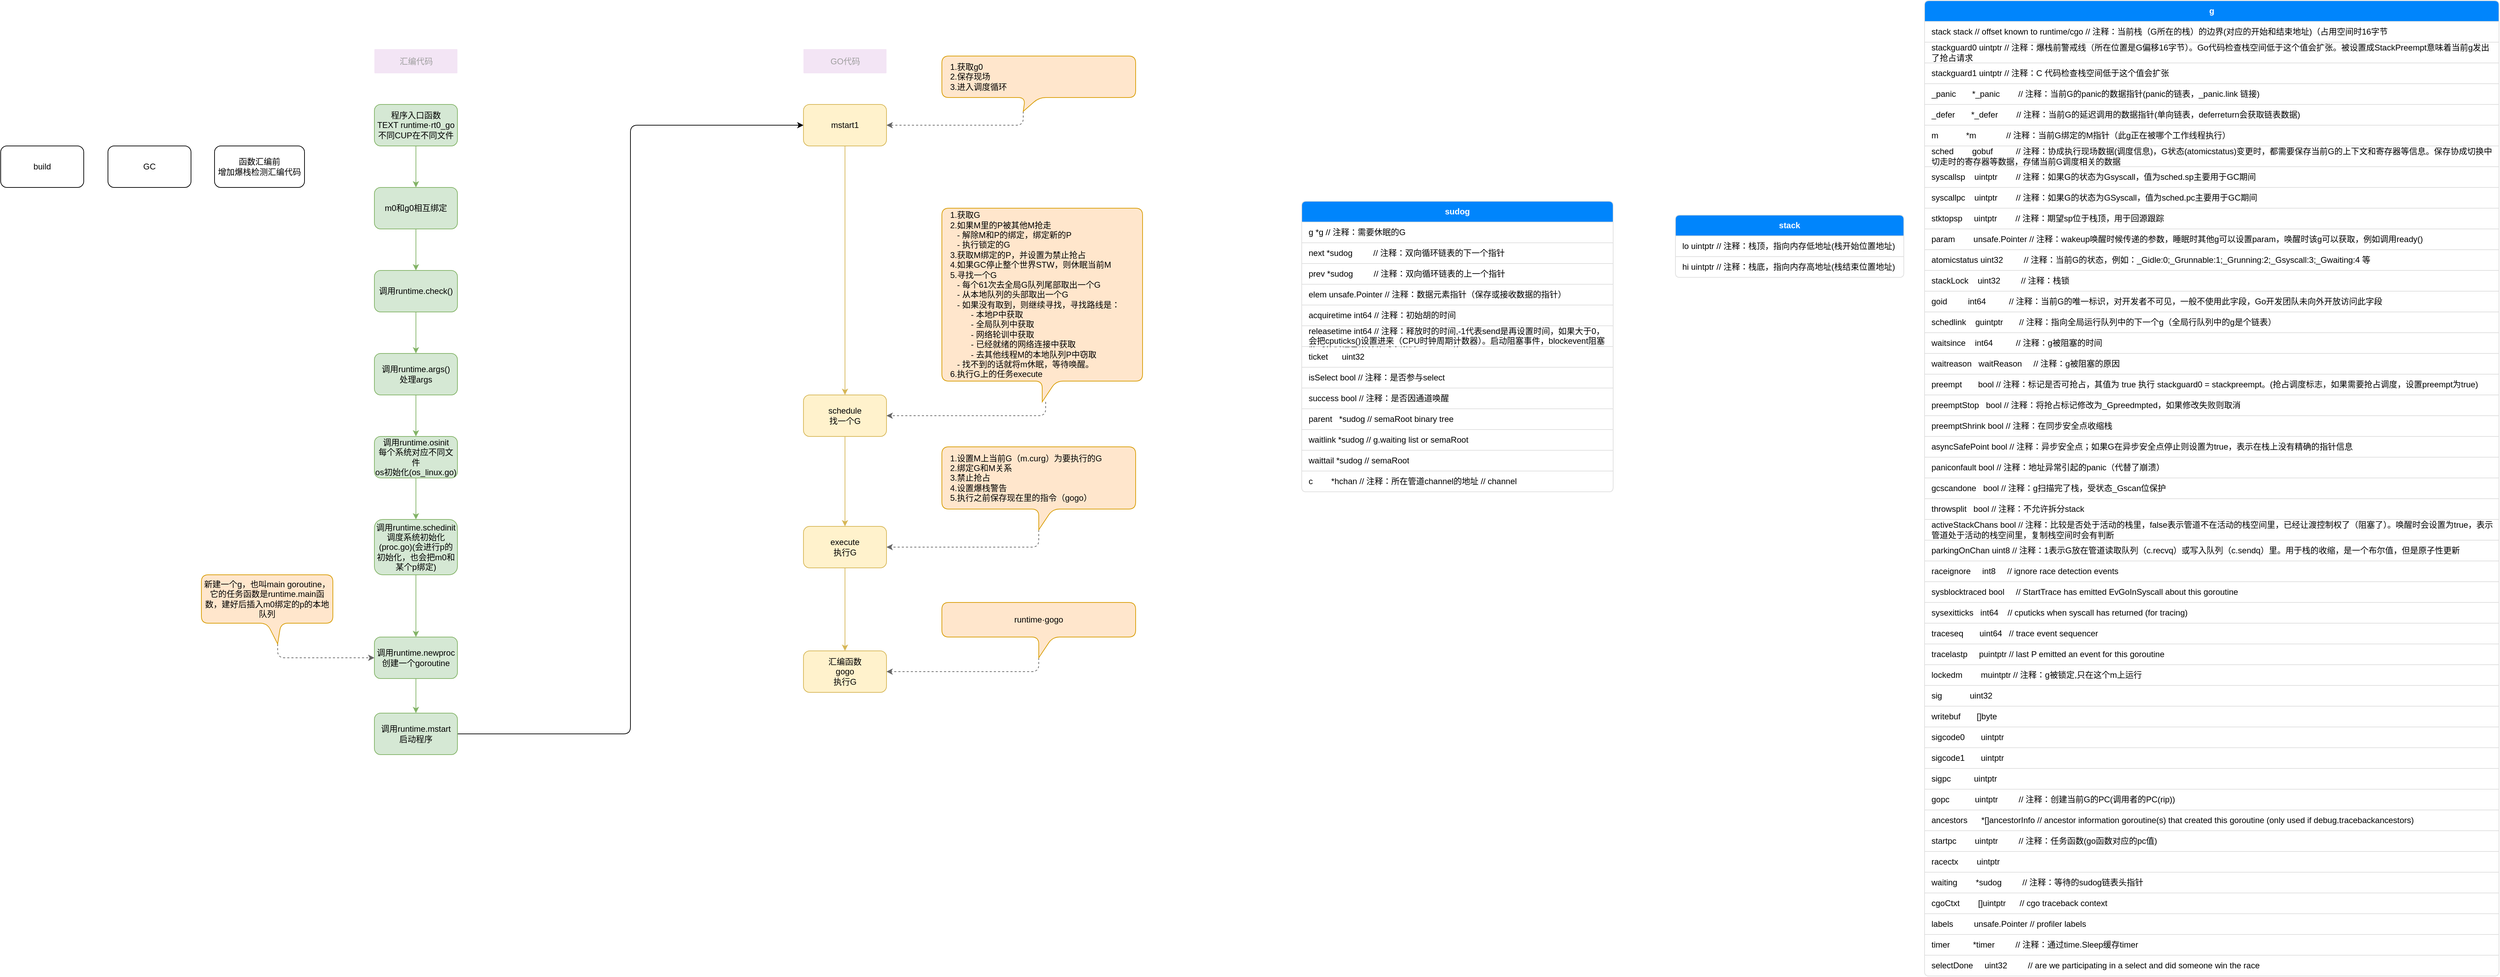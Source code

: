 <mxfile version="14.6.13" type="device"><diagram id="iGsLi_jRF0flWMzRtAb2" name="第 1 页"><mxGraphModel dx="2760" dy="860" grid="1" gridSize="10" guides="1" tooltips="1" connect="1" arrows="1" fold="1" page="1" pageScale="1" pageWidth="827" pageHeight="1169" math="0" shadow="0"><root><mxCell id="0"/><mxCell id="1" parent="0"/><mxCell id="Frc7PxmBX6HujfAMUsiI-1" value="build" style="rounded=1;whiteSpace=wrap;html=1;" parent="1" vertex="1"><mxGeometry x="-920" y="220" width="120" height="60" as="geometry"/></mxCell><mxCell id="Frc7PxmBX6HujfAMUsiI-3" value="GC" style="rounded=1;whiteSpace=wrap;html=1;" parent="1" vertex="1"><mxGeometry x="-765" y="220" width="120" height="60" as="geometry"/></mxCell><mxCell id="Frc7PxmBX6HujfAMUsiI-5" value="函数汇编前&lt;br&gt;增加爆栈检测汇编代码" style="rounded=1;whiteSpace=wrap;html=1;" parent="1" vertex="1"><mxGeometry x="-611" y="220" width="130" height="60" as="geometry"/></mxCell><mxCell id="pc18Hzt66UrdUKl4LjzL-7" style="edgeStyle=orthogonalEdgeStyle;rounded=1;orthogonalLoop=1;jettySize=auto;html=1;entryX=0.5;entryY=0;entryDx=0;entryDy=0;fillColor=#fff2cc;strokeColor=#d6b656;" edge="1" parent="1" source="pc18Hzt66UrdUKl4LjzL-1" target="pc18Hzt66UrdUKl4LjzL-2"><mxGeometry relative="1" as="geometry"/></mxCell><mxCell id="pc18Hzt66UrdUKl4LjzL-1" value="mstart1" style="rounded=1;whiteSpace=wrap;html=1;fillColor=#fff2cc;strokeColor=#d6b656;" vertex="1" parent="1"><mxGeometry x="240" y="160" width="120" height="60" as="geometry"/></mxCell><mxCell id="pc18Hzt66UrdUKl4LjzL-155" style="edgeStyle=orthogonalEdgeStyle;rounded=1;orthogonalLoop=1;jettySize=auto;html=1;fillColor=#fff2cc;strokeColor=#d6b656;" edge="1" parent="1" source="pc18Hzt66UrdUKl4LjzL-2" target="pc18Hzt66UrdUKl4LjzL-10"><mxGeometry relative="1" as="geometry"/></mxCell><mxCell id="pc18Hzt66UrdUKl4LjzL-2" value="schedule&lt;br&gt;找一个G" style="rounded=1;whiteSpace=wrap;html=1;fillColor=#fff2cc;strokeColor=#d6b656;" vertex="1" parent="1"><mxGeometry x="240" y="580" width="120" height="60" as="geometry"/></mxCell><mxCell id="pc18Hzt66UrdUKl4LjzL-6" style="edgeStyle=orthogonalEdgeStyle;rounded=1;orthogonalLoop=1;jettySize=auto;html=1;entryX=1;entryY=0.5;entryDx=0;entryDy=0;exitX=0;exitY=0;exitDx=117.6;exitDy=80;exitPerimeter=0;dashed=1;strokeColor=#666666;" edge="1" parent="1" source="pc18Hzt66UrdUKl4LjzL-4" target="pc18Hzt66UrdUKl4LjzL-1"><mxGeometry relative="1" as="geometry"/></mxCell><mxCell id="pc18Hzt66UrdUKl4LjzL-4" value="1.获取g0&lt;br&gt;&lt;div&gt;&lt;span&gt;2.保存现场&lt;/span&gt;&lt;/div&gt;&lt;div&gt;&lt;span&gt;3.进入调度循环&lt;/span&gt;&lt;/div&gt;" style="shape=callout;rounded=1;whiteSpace=wrap;html=1;perimeter=calloutPerimeter;align=left;spacingLeft=10;fillColor=#ffe6cc;strokeColor=#d79b00;position2=0.42;flipV=0;size=20;position=0.43;" vertex="1" parent="1"><mxGeometry x="440" y="90" width="280" height="80" as="geometry"/></mxCell><mxCell id="pc18Hzt66UrdUKl4LjzL-154" style="edgeStyle=orthogonalEdgeStyle;rounded=1;orthogonalLoop=1;jettySize=auto;html=1;entryX=1;entryY=0.5;entryDx=0;entryDy=0;exitX=0;exitY=0;exitDx=150;exitDy=280;exitPerimeter=0;dashed=1;strokeColor=#666666;" edge="1" parent="1" source="pc18Hzt66UrdUKl4LjzL-9" target="pc18Hzt66UrdUKl4LjzL-2"><mxGeometry relative="1" as="geometry"/></mxCell><mxCell id="pc18Hzt66UrdUKl4LjzL-9" value="1.获取G&lt;br&gt;2.如果M里的P被其他M抢走&lt;br&gt;&amp;nbsp; &amp;nbsp;- 解除M和P的绑定，绑定新的P&lt;br&gt;&amp;nbsp; &amp;nbsp;- 执行锁定的G&lt;br&gt;3.获取M绑定的P，并设置为禁止抢占&lt;br&gt;4.如果GC停止整个世界STW，则休眠当前M&lt;br&gt;5.寻找一个G&lt;br&gt;&amp;nbsp; &amp;nbsp;- 每个61次去全局G队列尾部取出一个G&lt;br&gt;&amp;nbsp; &amp;nbsp;- 从本地队列的头部取出一个G&lt;br&gt;&amp;nbsp; &amp;nbsp;- 如果没有取到，则继续寻找，寻找路线是：&lt;br&gt;&amp;nbsp; &amp;nbsp; &amp;nbsp; &amp;nbsp; &amp;nbsp;- 本地P中获取&lt;br&gt;&amp;nbsp; &amp;nbsp; &amp;nbsp; &amp;nbsp; &amp;nbsp;- 全局队列中获取&lt;br&gt;&amp;nbsp; &amp;nbsp; &amp;nbsp; &amp;nbsp; &amp;nbsp;- 网络轮训中获取&lt;br&gt;&amp;nbsp; &amp;nbsp; &amp;nbsp; &amp;nbsp; &amp;nbsp;- 已经就绪的网络连接中获取&lt;br&gt;&amp;nbsp; &amp;nbsp; &amp;nbsp; &amp;nbsp; &amp;nbsp;- 去其他线程M的本地队列P中窃取&lt;br&gt;&amp;nbsp; &amp;nbsp;- 找不到的话就将m休眠，等待唤醒。&lt;br&gt;6.执行G上的任务&lt;span style=&quot;text-align: center&quot;&gt;execute&lt;/span&gt;" style="shape=callout;rounded=1;whiteSpace=wrap;html=1;perimeter=calloutPerimeter;align=left;spacingLeft=10;fillColor=#ffe6cc;strokeColor=#d79b00;" vertex="1" parent="1"><mxGeometry x="440" y="310" width="290" height="280" as="geometry"/></mxCell><mxCell id="pc18Hzt66UrdUKl4LjzL-158" style="edgeStyle=orthogonalEdgeStyle;rounded=1;orthogonalLoop=1;jettySize=auto;html=1;fillColor=#fff2cc;strokeColor=#d6b656;" edge="1" parent="1" source="pc18Hzt66UrdUKl4LjzL-10" target="pc18Hzt66UrdUKl4LjzL-11"><mxGeometry relative="1" as="geometry"/></mxCell><mxCell id="pc18Hzt66UrdUKl4LjzL-10" value="execute&lt;br&gt;执行G" style="rounded=1;whiteSpace=wrap;html=1;align=center;fillColor=#fff2cc;strokeColor=#d6b656;" vertex="1" parent="1"><mxGeometry x="240" y="770" width="120" height="60" as="geometry"/></mxCell><mxCell id="pc18Hzt66UrdUKl4LjzL-11" value="汇编函数&lt;br&gt;gogo&lt;br&gt;执行G" style="rounded=1;whiteSpace=wrap;html=1;align=center;fillColor=#fff2cc;strokeColor=#d6b656;" vertex="1" parent="1"><mxGeometry x="240" y="950" width="120" height="60" as="geometry"/></mxCell><mxCell id="pc18Hzt66UrdUKl4LjzL-156" style="edgeStyle=orthogonalEdgeStyle;rounded=1;orthogonalLoop=1;jettySize=auto;html=1;entryX=1;entryY=0.5;entryDx=0;entryDy=0;exitX=0;exitY=0;exitDx=140;exitDy=120;exitPerimeter=0;dashed=1;strokeColor=#666666;" edge="1" parent="1" source="pc18Hzt66UrdUKl4LjzL-12" target="pc18Hzt66UrdUKl4LjzL-10"><mxGeometry relative="1" as="geometry"/></mxCell><mxCell id="pc18Hzt66UrdUKl4LjzL-12" value="1.设置M上当前G（m.curg）为要执行的G&lt;br&gt;2.绑定G和M关系&lt;br&gt;3.禁止抢占&lt;br&gt;4.设置爆栈警告&lt;br&gt;5.执行之前保存现在里的指令（gogo）" style="shape=callout;rounded=1;whiteSpace=wrap;html=1;perimeter=calloutPerimeter;align=left;spacingLeft=10;fillColor=#ffe6cc;strokeColor=#d79b00;" vertex="1" parent="1"><mxGeometry x="440" y="655" width="280" height="120" as="geometry"/></mxCell><mxCell id="pc18Hzt66UrdUKl4LjzL-13" value="sudog" style="shape=table;html=1;whiteSpace=wrap;startSize=30;container=1;collapsible=0;childLayout=tableLayout;rounded=1;shadow=0;gradientColor=none;arcSize=7;labelBackgroundColor=none;fillColor=#0085FC;swimlaneFillColor=#ffffff;align=center;fontColor=#fff;fontStyle=1;strokeColor=#DFDFDF;fixedRows=1;rotatable=0;spacing=0;" vertex="1" parent="1"><mxGeometry x="960" y="300" width="450" height="420" as="geometry"/></mxCell><mxCell id="pc18Hzt66UrdUKl4LjzL-14" value="" style="shape=partialRectangle;html=1;whiteSpace=wrap;collapsible=0;dropTarget=0;pointerEvents=0;fillColor=none;top=0;left=0;bottom=0;right=0;points=[[0,0.5],[1,0.5]];portConstraint=eastwest;strokeColor=#0085FC;" vertex="1" parent="pc18Hzt66UrdUKl4LjzL-13"><mxGeometry y="30" width="450" height="30" as="geometry"/></mxCell><mxCell id="pc18Hzt66UrdUKl4LjzL-15" value="g *g // 注释：需要休眠的G" style="shape=partialRectangle;html=1;whiteSpace=wrap;connectable=0;fillColor=none;top=0;left=0;bottom=0;right=0;overflow=hidden;strokeColor=none;labelBackgroundColor=none;labelBorderColor=none;align=left;spacingLeft=10;spacingRight=5;spacing=0;" vertex="1" parent="pc18Hzt66UrdUKl4LjzL-14"><mxGeometry width="450" height="30" as="geometry"/></mxCell><mxCell id="pc18Hzt66UrdUKl4LjzL-16" value="" style="shape=partialRectangle;html=1;whiteSpace=wrap;collapsible=0;dropTarget=0;pointerEvents=0;fillColor=none;top=0;left=0;bottom=0;right=0;points=[[0,0.5],[1,0.5]];portConstraint=eastwest;" vertex="1" parent="pc18Hzt66UrdUKl4LjzL-13"><mxGeometry y="60" width="450" height="30" as="geometry"/></mxCell><mxCell id="pc18Hzt66UrdUKl4LjzL-17" value="next *sudog&amp;nbsp; &amp;nbsp; &amp;nbsp; &amp;nbsp; &amp;nbsp;// 注释：双向循环链表的下一个指针" style="shape=partialRectangle;html=1;whiteSpace=wrap;connectable=0;fillColor=none;top=0;left=0;bottom=0;right=0;overflow=hidden;align=left;spacing=0;spacingLeft=10;spacingRight=5;" vertex="1" parent="pc18Hzt66UrdUKl4LjzL-16"><mxGeometry width="450" height="30" as="geometry"/></mxCell><mxCell id="pc18Hzt66UrdUKl4LjzL-18" style="shape=partialRectangle;html=1;whiteSpace=wrap;collapsible=0;dropTarget=0;pointerEvents=0;fillColor=none;top=0;left=0;bottom=0;right=0;points=[[0,0.5],[1,0.5]];portConstraint=eastwest;" vertex="1" parent="pc18Hzt66UrdUKl4LjzL-13"><mxGeometry y="90" width="450" height="30" as="geometry"/></mxCell><mxCell id="pc18Hzt66UrdUKl4LjzL-19" value="prev *sudog&amp;nbsp; &amp;nbsp; &amp;nbsp; &amp;nbsp; &amp;nbsp;// 注释：双向循环链表的上一个指针" style="shape=partialRectangle;html=1;whiteSpace=wrap;connectable=0;fillColor=none;top=0;left=0;bottom=0;right=0;overflow=hidden;align=left;spacing=0;spacingLeft=10;spacingRight=5;" vertex="1" parent="pc18Hzt66UrdUKl4LjzL-18"><mxGeometry width="450" height="30" as="geometry"/></mxCell><mxCell id="pc18Hzt66UrdUKl4LjzL-20" style="shape=partialRectangle;html=1;whiteSpace=wrap;collapsible=0;dropTarget=0;pointerEvents=0;fillColor=none;top=0;left=0;bottom=0;right=0;points=[[0,0.5],[1,0.5]];portConstraint=eastwest;" vertex="1" parent="pc18Hzt66UrdUKl4LjzL-13"><mxGeometry y="120" width="450" height="30" as="geometry"/></mxCell><mxCell id="pc18Hzt66UrdUKl4LjzL-21" value="elem unsafe.Pointer // 注释：数据元素指针（保存或接收数据的指针）" style="shape=partialRectangle;html=1;whiteSpace=wrap;connectable=0;fillColor=none;top=0;left=0;bottom=0;right=0;overflow=hidden;align=left;spacing=0;spacingLeft=10;spacingRight=5;" vertex="1" parent="pc18Hzt66UrdUKl4LjzL-20"><mxGeometry width="450" height="30" as="geometry"/></mxCell><mxCell id="pc18Hzt66UrdUKl4LjzL-22" style="shape=partialRectangle;html=1;whiteSpace=wrap;collapsible=0;dropTarget=0;pointerEvents=0;fillColor=none;top=0;left=0;bottom=0;right=0;points=[[0,0.5],[1,0.5]];portConstraint=eastwest;" vertex="1" parent="pc18Hzt66UrdUKl4LjzL-13"><mxGeometry y="150" width="450" height="30" as="geometry"/></mxCell><mxCell id="pc18Hzt66UrdUKl4LjzL-23" value="acquiretime int64 // 注释：初始胡的时间" style="shape=partialRectangle;html=1;whiteSpace=wrap;connectable=0;fillColor=none;top=0;left=0;bottom=0;right=0;overflow=hidden;align=left;spacing=0;spacingLeft=10;spacingRight=5;" vertex="1" parent="pc18Hzt66UrdUKl4LjzL-22"><mxGeometry width="450" height="30" as="geometry"/></mxCell><mxCell id="pc18Hzt66UrdUKl4LjzL-24" style="shape=partialRectangle;html=1;whiteSpace=wrap;collapsible=0;dropTarget=0;pointerEvents=0;fillColor=none;top=0;left=0;bottom=0;right=0;points=[[0,0.5],[1,0.5]];portConstraint=eastwest;" vertex="1" parent="pc18Hzt66UrdUKl4LjzL-13"><mxGeometry y="180" width="450" height="30" as="geometry"/></mxCell><mxCell id="pc18Hzt66UrdUKl4LjzL-25" value="releasetime int64 // 注释：释放时的时间,-1代表send是再设置时间，如果大于0，会把cputicks()设置进来（CPU时钟周期计数器）。启动阻塞事件，blockevent阻塞监听的时间是当前值减去当时cputicks()值" style="shape=partialRectangle;html=1;whiteSpace=wrap;connectable=0;fillColor=none;top=0;left=0;bottom=0;right=0;overflow=hidden;align=left;spacing=0;spacingLeft=10;spacingRight=5;" vertex="1" parent="pc18Hzt66UrdUKl4LjzL-24"><mxGeometry width="450" height="30" as="geometry"/></mxCell><mxCell id="pc18Hzt66UrdUKl4LjzL-26" style="shape=partialRectangle;html=1;whiteSpace=wrap;collapsible=0;dropTarget=0;pointerEvents=0;fillColor=none;top=0;left=0;bottom=0;right=0;points=[[0,0.5],[1,0.5]];portConstraint=eastwest;" vertex="1" parent="pc18Hzt66UrdUKl4LjzL-13"><mxGeometry y="210" width="450" height="30" as="geometry"/></mxCell><mxCell id="pc18Hzt66UrdUKl4LjzL-27" value="ticket&amp;nbsp; &amp;nbsp; &amp;nbsp; uint32" style="shape=partialRectangle;html=1;whiteSpace=wrap;connectable=0;fillColor=none;top=0;left=0;bottom=0;right=0;overflow=hidden;align=left;spacing=0;spacingLeft=10;spacingRight=5;" vertex="1" parent="pc18Hzt66UrdUKl4LjzL-26"><mxGeometry width="450" height="30" as="geometry"/></mxCell><mxCell id="pc18Hzt66UrdUKl4LjzL-28" style="shape=partialRectangle;html=1;whiteSpace=wrap;collapsible=0;dropTarget=0;pointerEvents=0;fillColor=none;top=0;left=0;bottom=0;right=0;points=[[0,0.5],[1,0.5]];portConstraint=eastwest;" vertex="1" parent="pc18Hzt66UrdUKl4LjzL-13"><mxGeometry y="240" width="450" height="30" as="geometry"/></mxCell><mxCell id="pc18Hzt66UrdUKl4LjzL-29" value="isSelect bool // 注释：是否参与select" style="shape=partialRectangle;html=1;whiteSpace=wrap;connectable=0;fillColor=none;top=0;left=0;bottom=0;right=0;overflow=hidden;align=left;spacing=0;spacingLeft=10;spacingRight=5;" vertex="1" parent="pc18Hzt66UrdUKl4LjzL-28"><mxGeometry width="450" height="30" as="geometry"/></mxCell><mxCell id="pc18Hzt66UrdUKl4LjzL-30" style="shape=partialRectangle;html=1;whiteSpace=wrap;collapsible=0;dropTarget=0;pointerEvents=0;fillColor=none;top=0;left=0;bottom=0;right=0;points=[[0,0.5],[1,0.5]];portConstraint=eastwest;" vertex="1" parent="pc18Hzt66UrdUKl4LjzL-13"><mxGeometry y="270" width="450" height="30" as="geometry"/></mxCell><mxCell id="pc18Hzt66UrdUKl4LjzL-31" value="success bool // 注释：是否因通道唤醒" style="shape=partialRectangle;html=1;whiteSpace=wrap;connectable=0;fillColor=none;top=0;left=0;bottom=0;right=0;overflow=hidden;align=left;spacing=0;spacingLeft=10;spacingRight=5;" vertex="1" parent="pc18Hzt66UrdUKl4LjzL-30"><mxGeometry width="450" height="30" as="geometry"/></mxCell><mxCell id="pc18Hzt66UrdUKl4LjzL-32" style="shape=partialRectangle;html=1;whiteSpace=wrap;collapsible=0;dropTarget=0;pointerEvents=0;fillColor=none;top=0;left=0;bottom=0;right=0;points=[[0,0.5],[1,0.5]];portConstraint=eastwest;" vertex="1" parent="pc18Hzt66UrdUKl4LjzL-13"><mxGeometry y="300" width="450" height="30" as="geometry"/></mxCell><mxCell id="pc18Hzt66UrdUKl4LjzL-33" value="parent   *sudog // semaRoot binary tree" style="shape=partialRectangle;html=1;whiteSpace=wrap;connectable=0;fillColor=none;top=0;left=0;bottom=0;right=0;overflow=hidden;align=left;spacing=0;spacingLeft=10;spacingRight=5;" vertex="1" parent="pc18Hzt66UrdUKl4LjzL-32"><mxGeometry width="450" height="30" as="geometry"/></mxCell><mxCell id="pc18Hzt66UrdUKl4LjzL-34" style="shape=partialRectangle;html=1;whiteSpace=wrap;collapsible=0;dropTarget=0;pointerEvents=0;fillColor=none;top=0;left=0;bottom=0;right=0;points=[[0,0.5],[1,0.5]];portConstraint=eastwest;" vertex="1" parent="pc18Hzt66UrdUKl4LjzL-13"><mxGeometry y="330" width="450" height="30" as="geometry"/></mxCell><mxCell id="pc18Hzt66UrdUKl4LjzL-35" value="waitlink *sudog // g.waiting list or semaRoot" style="shape=partialRectangle;html=1;whiteSpace=wrap;connectable=0;fillColor=none;top=0;left=0;bottom=0;right=0;overflow=hidden;align=left;spacing=0;spacingLeft=10;spacingRight=5;" vertex="1" parent="pc18Hzt66UrdUKl4LjzL-34"><mxGeometry width="450" height="30" as="geometry"/></mxCell><mxCell id="pc18Hzt66UrdUKl4LjzL-36" style="shape=partialRectangle;html=1;whiteSpace=wrap;collapsible=0;dropTarget=0;pointerEvents=0;fillColor=none;top=0;left=0;bottom=0;right=0;points=[[0,0.5],[1,0.5]];portConstraint=eastwest;" vertex="1" parent="pc18Hzt66UrdUKl4LjzL-13"><mxGeometry y="360" width="450" height="30" as="geometry"/></mxCell><mxCell id="pc18Hzt66UrdUKl4LjzL-37" value="waittail *sudog // semaRoot" style="shape=partialRectangle;html=1;whiteSpace=wrap;connectable=0;fillColor=none;top=0;left=0;bottom=0;right=0;overflow=hidden;align=left;spacing=0;spacingLeft=10;spacingRight=5;" vertex="1" parent="pc18Hzt66UrdUKl4LjzL-36"><mxGeometry width="450" height="30" as="geometry"/></mxCell><mxCell id="pc18Hzt66UrdUKl4LjzL-38" style="shape=partialRectangle;html=1;whiteSpace=wrap;collapsible=0;dropTarget=0;pointerEvents=0;fillColor=none;top=0;left=0;bottom=0;right=0;points=[[0,0.5],[1,0.5]];portConstraint=eastwest;" vertex="1" parent="pc18Hzt66UrdUKl4LjzL-13"><mxGeometry y="390" width="450" height="30" as="geometry"/></mxCell><mxCell id="pc18Hzt66UrdUKl4LjzL-39" value="c&amp;nbsp; &amp;nbsp; &amp;nbsp; &amp;nbsp; *hchan // 注释：所在管道channel的地址 // channel" style="shape=partialRectangle;html=1;whiteSpace=wrap;connectable=0;fillColor=none;top=0;left=0;bottom=0;right=0;overflow=hidden;align=left;spacing=0;spacingLeft=10;spacingRight=5;" vertex="1" parent="pc18Hzt66UrdUKl4LjzL-38"><mxGeometry width="450" height="30" as="geometry"/></mxCell><mxCell id="pc18Hzt66UrdUKl4LjzL-40" value="stack" style="shape=table;html=1;whiteSpace=wrap;startSize=30;container=1;collapsible=0;childLayout=tableLayout;rounded=1;shadow=0;gradientColor=none;arcSize=7;labelBackgroundColor=none;fillColor=#0085FC;swimlaneFillColor=#ffffff;align=center;fontColor=#fff;fontStyle=1;strokeColor=#DFDFDF;fixedRows=1;rotatable=0;spacing=0;" vertex="1" parent="1"><mxGeometry x="1500" y="320" width="330" height="90" as="geometry"/></mxCell><mxCell id="pc18Hzt66UrdUKl4LjzL-41" value="" style="shape=partialRectangle;html=1;whiteSpace=wrap;collapsible=0;dropTarget=0;pointerEvents=0;fillColor=none;top=0;left=0;bottom=0;right=0;points=[[0,0.5],[1,0.5]];portConstraint=eastwest;strokeColor=#0085FC;" vertex="1" parent="pc18Hzt66UrdUKl4LjzL-40"><mxGeometry y="30" width="330" height="30" as="geometry"/></mxCell><mxCell id="pc18Hzt66UrdUKl4LjzL-42" value="lo uintptr // 注释：栈顶，指向内存低地址(栈开始位置地址)" style="shape=partialRectangle;html=1;whiteSpace=wrap;connectable=0;fillColor=none;top=0;left=0;bottom=0;right=0;overflow=hidden;strokeColor=none;labelBackgroundColor=none;labelBorderColor=none;align=left;spacingLeft=10;spacingRight=5;spacing=0;" vertex="1" parent="pc18Hzt66UrdUKl4LjzL-41"><mxGeometry width="330" height="30" as="geometry"/></mxCell><mxCell id="pc18Hzt66UrdUKl4LjzL-43" value="" style="shape=partialRectangle;html=1;whiteSpace=wrap;collapsible=0;dropTarget=0;pointerEvents=0;fillColor=none;top=0;left=0;bottom=0;right=0;points=[[0,0.5],[1,0.5]];portConstraint=eastwest;" vertex="1" parent="pc18Hzt66UrdUKl4LjzL-40"><mxGeometry y="60" width="330" height="30" as="geometry"/></mxCell><mxCell id="pc18Hzt66UrdUKl4LjzL-44" value="hi uintptr // 注释：栈底，指向内存高地址(栈结束位置地址)" style="shape=partialRectangle;html=1;whiteSpace=wrap;connectable=0;fillColor=none;top=0;left=0;bottom=0;right=0;overflow=hidden;align=left;spacing=0;spacingLeft=10;spacingRight=5;" vertex="1" parent="pc18Hzt66UrdUKl4LjzL-43"><mxGeometry width="330" height="30" as="geometry"/></mxCell><mxCell id="pc18Hzt66UrdUKl4LjzL-47" value="g" style="shape=table;html=1;whiteSpace=wrap;startSize=30;container=1;collapsible=0;childLayout=tableLayout;rounded=1;shadow=0;gradientColor=none;arcSize=7;labelBackgroundColor=none;fillColor=#0085FC;swimlaneFillColor=#ffffff;align=center;fontColor=#fff;fontStyle=1;strokeColor=#DFDFDF;fixedRows=1;rotatable=0;spacing=0;" vertex="1" parent="1"><mxGeometry x="1860" y="10" width="830" height="1410" as="geometry"/></mxCell><mxCell id="pc18Hzt66UrdUKl4LjzL-48" value="" style="shape=partialRectangle;html=1;whiteSpace=wrap;collapsible=0;dropTarget=0;pointerEvents=0;fillColor=none;top=0;left=0;bottom=0;right=0;points=[[0,0.5],[1,0.5]];portConstraint=eastwest;strokeColor=#0085FC;" vertex="1" parent="pc18Hzt66UrdUKl4LjzL-47"><mxGeometry y="30" width="830" height="30" as="geometry"/></mxCell><mxCell id="pc18Hzt66UrdUKl4LjzL-49" value="stack stack // offset known to runtime/cgo // 注释：当前栈（G所在的栈）的边界(对应的开始和结束地址)（占用空间时16字节" style="shape=partialRectangle;html=1;whiteSpace=wrap;connectable=0;fillColor=none;top=0;left=0;bottom=0;right=0;overflow=hidden;strokeColor=none;labelBackgroundColor=none;labelBorderColor=none;align=left;spacingLeft=10;spacingRight=5;spacing=0;" vertex="1" parent="pc18Hzt66UrdUKl4LjzL-48"><mxGeometry width="830" height="30" as="geometry"/></mxCell><mxCell id="pc18Hzt66UrdUKl4LjzL-50" value="" style="shape=partialRectangle;html=1;whiteSpace=wrap;collapsible=0;dropTarget=0;pointerEvents=0;fillColor=none;top=0;left=0;bottom=0;right=0;points=[[0,0.5],[1,0.5]];portConstraint=eastwest;" vertex="1" parent="pc18Hzt66UrdUKl4LjzL-47"><mxGeometry y="60" width="830" height="30" as="geometry"/></mxCell><mxCell id="pc18Hzt66UrdUKl4LjzL-51" value="stackguard0 uintptr // 注释：爆栈前警戒线（所在位置是G偏移16字节）。Go代码检查栈空间低于这个值会扩张。被设置成StackPreempt意味着当前g发出了抢占请求" style="shape=partialRectangle;html=1;whiteSpace=wrap;connectable=0;fillColor=none;top=0;left=0;bottom=0;right=0;overflow=hidden;align=left;spacing=0;spacingLeft=10;spacingRight=5;" vertex="1" parent="pc18Hzt66UrdUKl4LjzL-50"><mxGeometry width="830" height="30" as="geometry"/></mxCell><mxCell id="pc18Hzt66UrdUKl4LjzL-52" style="shape=partialRectangle;html=1;whiteSpace=wrap;collapsible=0;dropTarget=0;pointerEvents=0;fillColor=none;top=0;left=0;bottom=0;right=0;points=[[0,0.5],[1,0.5]];portConstraint=eastwest;" vertex="1" parent="pc18Hzt66UrdUKl4LjzL-47"><mxGeometry y="90" width="830" height="30" as="geometry"/></mxCell><mxCell id="pc18Hzt66UrdUKl4LjzL-53" value="stackguard1 uintptr // 注释：C 代码检查栈空间低于这个值会扩张" style="shape=partialRectangle;html=1;whiteSpace=wrap;connectable=0;fillColor=none;top=0;left=0;bottom=0;right=0;overflow=hidden;align=left;spacing=0;spacingLeft=10;spacingRight=5;" vertex="1" parent="pc18Hzt66UrdUKl4LjzL-52"><mxGeometry width="830" height="30" as="geometry"/></mxCell><mxCell id="pc18Hzt66UrdUKl4LjzL-54" style="shape=partialRectangle;html=1;whiteSpace=wrap;collapsible=0;dropTarget=0;pointerEvents=0;fillColor=none;top=0;left=0;bottom=0;right=0;points=[[0,0.5],[1,0.5]];portConstraint=eastwest;" vertex="1" parent="pc18Hzt66UrdUKl4LjzL-47"><mxGeometry y="120" width="830" height="30" as="geometry"/></mxCell><mxCell id="pc18Hzt66UrdUKl4LjzL-55" value="_panic&amp;nbsp; &amp;nbsp; &amp;nbsp; &amp;nbsp;*_panic&amp;nbsp; &amp;nbsp; &amp;nbsp; &amp;nbsp; // 注释：当前G的panic的数据指针(panic的链表，_panic.link 链接)" style="shape=partialRectangle;html=1;whiteSpace=wrap;connectable=0;fillColor=none;top=0;left=0;bottom=0;right=0;overflow=hidden;align=left;spacing=0;spacingLeft=10;spacingRight=5;" vertex="1" parent="pc18Hzt66UrdUKl4LjzL-54"><mxGeometry width="830" height="30" as="geometry"/></mxCell><mxCell id="pc18Hzt66UrdUKl4LjzL-56" style="shape=partialRectangle;html=1;whiteSpace=wrap;collapsible=0;dropTarget=0;pointerEvents=0;fillColor=none;top=0;left=0;bottom=0;right=0;points=[[0,0.5],[1,0.5]];portConstraint=eastwest;" vertex="1" parent="pc18Hzt66UrdUKl4LjzL-47"><mxGeometry y="150" width="830" height="30" as="geometry"/></mxCell><mxCell id="pc18Hzt66UrdUKl4LjzL-57" value="_defer&amp;nbsp; &amp;nbsp; &amp;nbsp; &amp;nbsp;*_defer&amp;nbsp; &amp;nbsp; &amp;nbsp; &amp;nbsp; // 注释：当前G的延迟调用的数据指针(单向链表，deferreturn会获取链表数据)" style="shape=partialRectangle;html=1;whiteSpace=wrap;connectable=0;fillColor=none;top=0;left=0;bottom=0;right=0;overflow=hidden;align=left;spacing=0;spacingLeft=10;spacingRight=5;" vertex="1" parent="pc18Hzt66UrdUKl4LjzL-56"><mxGeometry width="830" height="30" as="geometry"/></mxCell><mxCell id="pc18Hzt66UrdUKl4LjzL-58" style="shape=partialRectangle;html=1;whiteSpace=wrap;collapsible=0;dropTarget=0;pointerEvents=0;fillColor=none;top=0;left=0;bottom=0;right=0;points=[[0,0.5],[1,0.5]];portConstraint=eastwest;" vertex="1" parent="pc18Hzt66UrdUKl4LjzL-47"><mxGeometry y="180" width="830" height="30" as="geometry"/></mxCell><mxCell id="pc18Hzt66UrdUKl4LjzL-59" value="m&amp;nbsp; &amp;nbsp; &amp;nbsp; &amp;nbsp; &amp;nbsp; &amp;nbsp; *m&amp;nbsp; &amp;nbsp; &amp;nbsp; &amp;nbsp; &amp;nbsp; &amp;nbsp; &amp;nbsp;// 注释：当前G绑定的M指针（此g正在被哪个工作线程执行）" style="shape=partialRectangle;html=1;whiteSpace=wrap;connectable=0;fillColor=none;top=0;left=0;bottom=0;right=0;overflow=hidden;align=left;spacing=0;spacingLeft=10;spacingRight=5;" vertex="1" parent="pc18Hzt66UrdUKl4LjzL-58"><mxGeometry width="830" height="30" as="geometry"/></mxCell><mxCell id="pc18Hzt66UrdUKl4LjzL-60" style="shape=partialRectangle;html=1;whiteSpace=wrap;collapsible=0;dropTarget=0;pointerEvents=0;fillColor=none;top=0;left=0;bottom=0;right=0;points=[[0,0.5],[1,0.5]];portConstraint=eastwest;" vertex="1" parent="pc18Hzt66UrdUKl4LjzL-47"><mxGeometry y="210" width="830" height="30" as="geometry"/></mxCell><mxCell id="pc18Hzt66UrdUKl4LjzL-61" value="sched&amp;nbsp; &amp;nbsp; &amp;nbsp; &amp;nbsp; gobuf&amp;nbsp; &amp;nbsp; &amp;nbsp; &amp;nbsp; &amp;nbsp; // 注释：协成执行现场数据(调度信息)，G状态(atomicstatus)变更时，都需要保存当前G的上下文和寄存器等信息。保存协成切换中切走时的寄存器等数据，存储当前G调度相关的数据" style="shape=partialRectangle;html=1;whiteSpace=wrap;connectable=0;fillColor=none;top=0;left=0;bottom=0;right=0;overflow=hidden;align=left;spacing=0;spacingLeft=10;spacingRight=5;" vertex="1" parent="pc18Hzt66UrdUKl4LjzL-60"><mxGeometry width="830" height="30" as="geometry"/></mxCell><mxCell id="pc18Hzt66UrdUKl4LjzL-62" style="shape=partialRectangle;html=1;whiteSpace=wrap;collapsible=0;dropTarget=0;pointerEvents=0;fillColor=none;top=0;left=0;bottom=0;right=0;points=[[0,0.5],[1,0.5]];portConstraint=eastwest;" vertex="1" parent="pc18Hzt66UrdUKl4LjzL-47"><mxGeometry y="240" width="830" height="30" as="geometry"/></mxCell><mxCell id="pc18Hzt66UrdUKl4LjzL-63" value="syscallsp&amp;nbsp; &amp;nbsp; uintptr&amp;nbsp; &amp;nbsp; &amp;nbsp; &amp;nbsp; // 注释：如果G的状态为Gsyscall，值为sched.sp主要用于GC期间" style="shape=partialRectangle;html=1;whiteSpace=wrap;connectable=0;fillColor=none;top=0;left=0;bottom=0;right=0;overflow=hidden;align=left;spacing=0;spacingLeft=10;spacingRight=5;" vertex="1" parent="pc18Hzt66UrdUKl4LjzL-62"><mxGeometry width="830" height="30" as="geometry"/></mxCell><mxCell id="pc18Hzt66UrdUKl4LjzL-64" style="shape=partialRectangle;html=1;whiteSpace=wrap;collapsible=0;dropTarget=0;pointerEvents=0;fillColor=none;top=0;left=0;bottom=0;right=0;points=[[0,0.5],[1,0.5]];portConstraint=eastwest;" vertex="1" parent="pc18Hzt66UrdUKl4LjzL-47"><mxGeometry y="270" width="830" height="30" as="geometry"/></mxCell><mxCell id="pc18Hzt66UrdUKl4LjzL-65" value="syscallpc&amp;nbsp; &amp;nbsp; uintptr&amp;nbsp; &amp;nbsp; &amp;nbsp; &amp;nbsp; // 注释：如果G的状态为GSyscall，值为sched.pc主要用于GC期间" style="shape=partialRectangle;html=1;whiteSpace=wrap;connectable=0;fillColor=none;top=0;left=0;bottom=0;right=0;overflow=hidden;align=left;spacing=0;spacingLeft=10;spacingRight=5;" vertex="1" parent="pc18Hzt66UrdUKl4LjzL-64"><mxGeometry width="830" height="30" as="geometry"/></mxCell><mxCell id="pc18Hzt66UrdUKl4LjzL-66" style="shape=partialRectangle;html=1;whiteSpace=wrap;collapsible=0;dropTarget=0;pointerEvents=0;fillColor=none;top=0;left=0;bottom=0;right=0;points=[[0,0.5],[1,0.5]];portConstraint=eastwest;" vertex="1" parent="pc18Hzt66UrdUKl4LjzL-47"><mxGeometry y="300" width="830" height="30" as="geometry"/></mxCell><mxCell id="pc18Hzt66UrdUKl4LjzL-67" value="stktopsp&amp;nbsp; &amp;nbsp; &amp;nbsp;uintptr&amp;nbsp; &amp;nbsp; &amp;nbsp; &amp;nbsp; // 注释：期望sp位于栈顶，用于回源跟踪" style="shape=partialRectangle;html=1;whiteSpace=wrap;connectable=0;fillColor=none;top=0;left=0;bottom=0;right=0;overflow=hidden;align=left;spacing=0;spacingLeft=10;spacingRight=5;" vertex="1" parent="pc18Hzt66UrdUKl4LjzL-66"><mxGeometry width="830" height="30" as="geometry"/></mxCell><mxCell id="pc18Hzt66UrdUKl4LjzL-68" style="shape=partialRectangle;html=1;whiteSpace=wrap;collapsible=0;dropTarget=0;pointerEvents=0;fillColor=none;top=0;left=0;bottom=0;right=0;points=[[0,0.5],[1,0.5]];portConstraint=eastwest;" vertex="1" parent="pc18Hzt66UrdUKl4LjzL-47"><mxGeometry y="330" width="830" height="30" as="geometry"/></mxCell><mxCell id="pc18Hzt66UrdUKl4LjzL-69" value="param&amp;nbsp; &amp;nbsp; &amp;nbsp; &amp;nbsp; unsafe.Pointer // 注释：wakeup唤醒时候传递的参数，睡眠时其他g可以设置param，唤醒时该g可以获取，例如调用ready()" style="shape=partialRectangle;html=1;whiteSpace=wrap;connectable=0;fillColor=none;top=0;left=0;bottom=0;right=0;overflow=hidden;align=left;spacing=0;spacingLeft=10;spacingRight=5;" vertex="1" parent="pc18Hzt66UrdUKl4LjzL-68"><mxGeometry width="830" height="30" as="geometry"/></mxCell><mxCell id="pc18Hzt66UrdUKl4LjzL-70" style="shape=partialRectangle;html=1;whiteSpace=wrap;collapsible=0;dropTarget=0;pointerEvents=0;fillColor=none;top=0;left=0;bottom=0;right=0;points=[[0,0.5],[1,0.5]];portConstraint=eastwest;" vertex="1" parent="pc18Hzt66UrdUKl4LjzL-47"><mxGeometry y="360" width="830" height="30" as="geometry"/></mxCell><mxCell id="pc18Hzt66UrdUKl4LjzL-71" value="atomicstatus uint32&amp;nbsp; &amp;nbsp; &amp;nbsp; &amp;nbsp; &amp;nbsp;// 注释：当前G的状态，例如：_Gidle:0;_Grunnable:1;_Grunning:2;_Gsyscall:3;_Gwaiting:4 等" style="shape=partialRectangle;html=1;whiteSpace=wrap;connectable=0;fillColor=none;top=0;left=0;bottom=0;right=0;overflow=hidden;align=left;spacing=0;spacingLeft=10;spacingRight=5;" vertex="1" parent="pc18Hzt66UrdUKl4LjzL-70"><mxGeometry width="830" height="30" as="geometry"/></mxCell><mxCell id="pc18Hzt66UrdUKl4LjzL-72" style="shape=partialRectangle;html=1;whiteSpace=wrap;collapsible=0;dropTarget=0;pointerEvents=0;fillColor=none;top=0;left=0;bottom=0;right=0;points=[[0,0.5],[1,0.5]];portConstraint=eastwest;" vertex="1" parent="pc18Hzt66UrdUKl4LjzL-47"><mxGeometry y="390" width="830" height="30" as="geometry"/></mxCell><mxCell id="pc18Hzt66UrdUKl4LjzL-73" value="stackLock&amp;nbsp; &amp;nbsp; uint32&amp;nbsp; &amp;nbsp; &amp;nbsp; &amp;nbsp; &amp;nbsp;// 注释：栈锁" style="shape=partialRectangle;html=1;whiteSpace=wrap;connectable=0;fillColor=none;top=0;left=0;bottom=0;right=0;overflow=hidden;align=left;spacing=0;spacingLeft=10;spacingRight=5;" vertex="1" parent="pc18Hzt66UrdUKl4LjzL-72"><mxGeometry width="830" height="30" as="geometry"/></mxCell><mxCell id="pc18Hzt66UrdUKl4LjzL-74" style="shape=partialRectangle;html=1;whiteSpace=wrap;collapsible=0;dropTarget=0;pointerEvents=0;fillColor=none;top=0;left=0;bottom=0;right=0;points=[[0,0.5],[1,0.5]];portConstraint=eastwest;" vertex="1" parent="pc18Hzt66UrdUKl4LjzL-47"><mxGeometry y="420" width="830" height="30" as="geometry"/></mxCell><mxCell id="pc18Hzt66UrdUKl4LjzL-75" value="goid&amp;nbsp; &amp;nbsp; &amp;nbsp; &amp;nbsp; &amp;nbsp;int64&amp;nbsp; &amp;nbsp; &amp;nbsp; &amp;nbsp; &amp;nbsp; // 注释：当前G的唯一标识，对开发者不可见，一般不使用此字段，Go开发团队未向外开放访问此字段" style="shape=partialRectangle;html=1;whiteSpace=wrap;connectable=0;fillColor=none;top=0;left=0;bottom=0;right=0;overflow=hidden;align=left;spacing=0;spacingLeft=10;spacingRight=5;" vertex="1" parent="pc18Hzt66UrdUKl4LjzL-74"><mxGeometry width="830" height="30" as="geometry"/></mxCell><mxCell id="pc18Hzt66UrdUKl4LjzL-76" style="shape=partialRectangle;html=1;whiteSpace=wrap;collapsible=0;dropTarget=0;pointerEvents=0;fillColor=none;top=0;left=0;bottom=0;right=0;points=[[0,0.5],[1,0.5]];portConstraint=eastwest;" vertex="1" parent="pc18Hzt66UrdUKl4LjzL-47"><mxGeometry y="450" width="830" height="30" as="geometry"/></mxCell><mxCell id="pc18Hzt66UrdUKl4LjzL-77" value="schedlink&amp;nbsp; &amp;nbsp; guintptr&amp;nbsp; &amp;nbsp; &amp;nbsp; &amp;nbsp;// 注释：指向全局运行队列中的下一个g（全局行队列中的g是个链表）" style="shape=partialRectangle;html=1;whiteSpace=wrap;connectable=0;fillColor=none;top=0;left=0;bottom=0;right=0;overflow=hidden;align=left;spacing=0;spacingLeft=10;spacingRight=5;" vertex="1" parent="pc18Hzt66UrdUKl4LjzL-76"><mxGeometry width="830" height="30" as="geometry"/></mxCell><mxCell id="pc18Hzt66UrdUKl4LjzL-78" style="shape=partialRectangle;html=1;whiteSpace=wrap;collapsible=0;dropTarget=0;pointerEvents=0;fillColor=none;top=0;left=0;bottom=0;right=0;points=[[0,0.5],[1,0.5]];portConstraint=eastwest;" vertex="1" parent="pc18Hzt66UrdUKl4LjzL-47"><mxGeometry y="480" width="830" height="30" as="geometry"/></mxCell><mxCell id="pc18Hzt66UrdUKl4LjzL-79" value="waitsince&amp;nbsp; &amp;nbsp; int64&amp;nbsp; &amp;nbsp; &amp;nbsp; &amp;nbsp; &amp;nbsp; // 注释：g被阻塞的时间" style="shape=partialRectangle;html=1;whiteSpace=wrap;connectable=0;fillColor=none;top=0;left=0;bottom=0;right=0;overflow=hidden;align=left;spacing=0;spacingLeft=10;spacingRight=5;" vertex="1" parent="pc18Hzt66UrdUKl4LjzL-78"><mxGeometry width="830" height="30" as="geometry"/></mxCell><mxCell id="pc18Hzt66UrdUKl4LjzL-80" style="shape=partialRectangle;html=1;whiteSpace=wrap;collapsible=0;dropTarget=0;pointerEvents=0;fillColor=none;top=0;left=0;bottom=0;right=0;points=[[0,0.5],[1,0.5]];portConstraint=eastwest;" vertex="1" parent="pc18Hzt66UrdUKl4LjzL-47"><mxGeometry y="510" width="830" height="30" as="geometry"/></mxCell><mxCell id="pc18Hzt66UrdUKl4LjzL-81" value="waitreason&amp;nbsp; &amp;nbsp;waitReason&amp;nbsp; &amp;nbsp; &amp;nbsp;// 注释：g被阻塞的原因" style="shape=partialRectangle;html=1;whiteSpace=wrap;connectable=0;fillColor=none;top=0;left=0;bottom=0;right=0;overflow=hidden;align=left;spacing=0;spacingLeft=10;spacingRight=5;" vertex="1" parent="pc18Hzt66UrdUKl4LjzL-80"><mxGeometry width="830" height="30" as="geometry"/></mxCell><mxCell id="pc18Hzt66UrdUKl4LjzL-82" style="shape=partialRectangle;html=1;whiteSpace=wrap;collapsible=0;dropTarget=0;pointerEvents=0;fillColor=none;top=0;left=0;bottom=0;right=0;points=[[0,0.5],[1,0.5]];portConstraint=eastwest;" vertex="1" parent="pc18Hzt66UrdUKl4LjzL-47"><mxGeometry y="540" width="830" height="30" as="geometry"/></mxCell><mxCell id="pc18Hzt66UrdUKl4LjzL-83" value="preempt&amp;nbsp; &amp;nbsp; &amp;nbsp; &amp;nbsp;bool // 注释：标记是否可抢占，其值为 true 执行 stackguard0 = stackpreempt。(抢占调度标志，如果需要抢占调度，设置preempt为true)" style="shape=partialRectangle;html=1;whiteSpace=wrap;connectable=0;fillColor=none;top=0;left=0;bottom=0;right=0;overflow=hidden;align=left;spacing=0;spacingLeft=10;spacingRight=5;" vertex="1" parent="pc18Hzt66UrdUKl4LjzL-82"><mxGeometry width="830" height="30" as="geometry"/></mxCell><mxCell id="pc18Hzt66UrdUKl4LjzL-84" style="shape=partialRectangle;html=1;whiteSpace=wrap;collapsible=0;dropTarget=0;pointerEvents=0;fillColor=none;top=0;left=0;bottom=0;right=0;points=[[0,0.5],[1,0.5]];portConstraint=eastwest;" vertex="1" parent="pc18Hzt66UrdUKl4LjzL-47"><mxGeometry y="570" width="830" height="30" as="geometry"/></mxCell><mxCell id="pc18Hzt66UrdUKl4LjzL-85" value="preemptStop&amp;nbsp; &amp;nbsp;bool // 注释：将抢占标记修改为_Gpreedmpted，如果修改失败则取消" style="shape=partialRectangle;html=1;whiteSpace=wrap;connectable=0;fillColor=none;top=0;left=0;bottom=0;right=0;overflow=hidden;align=left;spacing=0;spacingLeft=10;spacingRight=5;" vertex="1" parent="pc18Hzt66UrdUKl4LjzL-84"><mxGeometry width="830" height="30" as="geometry"/></mxCell><mxCell id="pc18Hzt66UrdUKl4LjzL-86" style="shape=partialRectangle;html=1;whiteSpace=wrap;collapsible=0;dropTarget=0;pointerEvents=0;fillColor=none;top=0;left=0;bottom=0;right=0;points=[[0,0.5],[1,0.5]];portConstraint=eastwest;" vertex="1" parent="pc18Hzt66UrdUKl4LjzL-47"><mxGeometry y="600" width="830" height="30" as="geometry"/></mxCell><mxCell id="pc18Hzt66UrdUKl4LjzL-87" value="preemptShrink bool // 注释：在同步安全点收缩栈" style="shape=partialRectangle;html=1;whiteSpace=wrap;connectable=0;fillColor=none;top=0;left=0;bottom=0;right=0;overflow=hidden;align=left;spacing=0;spacingLeft=10;spacingRight=5;" vertex="1" parent="pc18Hzt66UrdUKl4LjzL-86"><mxGeometry width="830" height="30" as="geometry"/></mxCell><mxCell id="pc18Hzt66UrdUKl4LjzL-88" style="shape=partialRectangle;html=1;whiteSpace=wrap;collapsible=0;dropTarget=0;pointerEvents=0;fillColor=none;top=0;left=0;bottom=0;right=0;points=[[0,0.5],[1,0.5]];portConstraint=eastwest;" vertex="1" parent="pc18Hzt66UrdUKl4LjzL-47"><mxGeometry y="630" width="830" height="30" as="geometry"/></mxCell><mxCell id="pc18Hzt66UrdUKl4LjzL-89" value="asyncSafePoint bool // 注释：异步安全点；如果G在异步安全点停止则设置为true，表示在栈上没有精确的指针信息" style="shape=partialRectangle;html=1;whiteSpace=wrap;connectable=0;fillColor=none;top=0;left=0;bottom=0;right=0;overflow=hidden;align=left;spacing=0;spacingLeft=10;spacingRight=5;" vertex="1" parent="pc18Hzt66UrdUKl4LjzL-88"><mxGeometry width="830" height="30" as="geometry"/></mxCell><mxCell id="pc18Hzt66UrdUKl4LjzL-90" style="shape=partialRectangle;html=1;whiteSpace=wrap;collapsible=0;dropTarget=0;pointerEvents=0;fillColor=none;top=0;left=0;bottom=0;right=0;points=[[0,0.5],[1,0.5]];portConstraint=eastwest;" vertex="1" parent="pc18Hzt66UrdUKl4LjzL-47"><mxGeometry y="660" width="830" height="30" as="geometry"/></mxCell><mxCell id="pc18Hzt66UrdUKl4LjzL-91" value="paniconfault bool // 注释：地址异常引起的panic（代替了崩溃）" style="shape=partialRectangle;html=1;whiteSpace=wrap;connectable=0;fillColor=none;top=0;left=0;bottom=0;right=0;overflow=hidden;align=left;spacing=0;spacingLeft=10;spacingRight=5;" vertex="1" parent="pc18Hzt66UrdUKl4LjzL-90"><mxGeometry width="830" height="30" as="geometry"/></mxCell><mxCell id="pc18Hzt66UrdUKl4LjzL-92" style="shape=partialRectangle;html=1;whiteSpace=wrap;collapsible=0;dropTarget=0;pointerEvents=0;fillColor=none;top=0;left=0;bottom=0;right=0;points=[[0,0.5],[1,0.5]];portConstraint=eastwest;" vertex="1" parent="pc18Hzt66UrdUKl4LjzL-47"><mxGeometry y="690" width="830" height="30" as="geometry"/></mxCell><mxCell id="pc18Hzt66UrdUKl4LjzL-93" value="gcscandone&amp;nbsp; &amp;nbsp;bool // 注释：g扫描完了栈，受状态_Gscan位保护" style="shape=partialRectangle;html=1;whiteSpace=wrap;connectable=0;fillColor=none;top=0;left=0;bottom=0;right=0;overflow=hidden;align=left;spacing=0;spacingLeft=10;spacingRight=5;" vertex="1" parent="pc18Hzt66UrdUKl4LjzL-92"><mxGeometry width="830" height="30" as="geometry"/></mxCell><mxCell id="pc18Hzt66UrdUKl4LjzL-94" style="shape=partialRectangle;html=1;whiteSpace=wrap;collapsible=0;dropTarget=0;pointerEvents=0;fillColor=none;top=0;left=0;bottom=0;right=0;points=[[0,0.5],[1,0.5]];portConstraint=eastwest;" vertex="1" parent="pc18Hzt66UrdUKl4LjzL-47"><mxGeometry y="720" width="830" height="30" as="geometry"/></mxCell><mxCell id="pc18Hzt66UrdUKl4LjzL-95" value="throwsplit&amp;nbsp; &amp;nbsp;bool // 注释：不允许拆分stack" style="shape=partialRectangle;html=1;whiteSpace=wrap;connectable=0;fillColor=none;top=0;left=0;bottom=0;right=0;overflow=hidden;align=left;spacing=0;spacingLeft=10;spacingRight=5;" vertex="1" parent="pc18Hzt66UrdUKl4LjzL-94"><mxGeometry width="830" height="30" as="geometry"/></mxCell><mxCell id="pc18Hzt66UrdUKl4LjzL-97" style="shape=partialRectangle;html=1;whiteSpace=wrap;collapsible=0;dropTarget=0;pointerEvents=0;fillColor=none;top=0;left=0;bottom=0;right=0;points=[[0,0.5],[1,0.5]];portConstraint=eastwest;" vertex="1" parent="pc18Hzt66UrdUKl4LjzL-47"><mxGeometry y="750" width="830" height="30" as="geometry"/></mxCell><mxCell id="pc18Hzt66UrdUKl4LjzL-98" value="activeStackChans bool // 注释：比较是否处于活动的栈里，false表示管道不在活动的栈空间里，已经让渡控制权了（阻塞了）。唤醒时会设置为true，表示管道处于活动的栈空间里，复制栈空间时会有判断" style="shape=partialRectangle;html=1;whiteSpace=wrap;connectable=0;fillColor=none;top=0;left=0;bottom=0;right=0;overflow=hidden;align=left;spacing=0;spacingLeft=10;spacingRight=5;" vertex="1" parent="pc18Hzt66UrdUKl4LjzL-97"><mxGeometry width="830" height="30" as="geometry"/></mxCell><mxCell id="pc18Hzt66UrdUKl4LjzL-99" style="shape=partialRectangle;html=1;whiteSpace=wrap;collapsible=0;dropTarget=0;pointerEvents=0;fillColor=none;top=0;left=0;bottom=0;right=0;points=[[0,0.5],[1,0.5]];portConstraint=eastwest;" vertex="1" parent="pc18Hzt66UrdUKl4LjzL-47"><mxGeometry y="780" width="830" height="30" as="geometry"/></mxCell><mxCell id="pc18Hzt66UrdUKl4LjzL-100" value="parkingOnChan uint8 // 注释：1表示G放在管道读取队列（c.recvq）或写入队列（c.sendq）里。用于栈的收缩，是一个布尔值，但是原子性更新" style="shape=partialRectangle;html=1;whiteSpace=wrap;connectable=0;fillColor=none;top=0;left=0;bottom=0;right=0;overflow=hidden;align=left;spacing=0;spacingLeft=10;spacingRight=5;" vertex="1" parent="pc18Hzt66UrdUKl4LjzL-99"><mxGeometry width="830" height="30" as="geometry"/></mxCell><mxCell id="pc18Hzt66UrdUKl4LjzL-101" style="shape=partialRectangle;html=1;whiteSpace=wrap;collapsible=0;dropTarget=0;pointerEvents=0;fillColor=none;top=0;left=0;bottom=0;right=0;points=[[0,0.5],[1,0.5]];portConstraint=eastwest;" vertex="1" parent="pc18Hzt66UrdUKl4LjzL-47"><mxGeometry y="810" width="830" height="30" as="geometry"/></mxCell><mxCell id="pc18Hzt66UrdUKl4LjzL-102" value="raceignore&amp;nbsp; &amp;nbsp; &amp;nbsp;int8&amp;nbsp; &amp;nbsp; &amp;nbsp;// ignore race detection events" style="shape=partialRectangle;html=1;whiteSpace=wrap;connectable=0;fillColor=none;top=0;left=0;bottom=0;right=0;overflow=hidden;align=left;spacing=0;spacingLeft=10;spacingRight=5;" vertex="1" parent="pc18Hzt66UrdUKl4LjzL-101"><mxGeometry width="830" height="30" as="geometry"/></mxCell><mxCell id="pc18Hzt66UrdUKl4LjzL-103" style="shape=partialRectangle;html=1;whiteSpace=wrap;collapsible=0;dropTarget=0;pointerEvents=0;fillColor=none;top=0;left=0;bottom=0;right=0;points=[[0,0.5],[1,0.5]];portConstraint=eastwest;" vertex="1" parent="pc18Hzt66UrdUKl4LjzL-47"><mxGeometry y="840" width="830" height="30" as="geometry"/></mxCell><mxCell id="pc18Hzt66UrdUKl4LjzL-104" value="sysblocktraced bool&amp;nbsp; &amp;nbsp; &amp;nbsp;// StartTrace has emitted EvGoInSyscall about this goroutine" style="shape=partialRectangle;html=1;whiteSpace=wrap;connectable=0;fillColor=none;top=0;left=0;bottom=0;right=0;overflow=hidden;align=left;spacing=0;spacingLeft=10;spacingRight=5;" vertex="1" parent="pc18Hzt66UrdUKl4LjzL-103"><mxGeometry width="830" height="30" as="geometry"/></mxCell><mxCell id="pc18Hzt66UrdUKl4LjzL-105" style="shape=partialRectangle;html=1;whiteSpace=wrap;collapsible=0;dropTarget=0;pointerEvents=0;fillColor=none;top=0;left=0;bottom=0;right=0;points=[[0,0.5],[1,0.5]];portConstraint=eastwest;" vertex="1" parent="pc18Hzt66UrdUKl4LjzL-47"><mxGeometry y="870" width="830" height="30" as="geometry"/></mxCell><mxCell id="pc18Hzt66UrdUKl4LjzL-106" value="sysexitticks&amp;nbsp; &amp;nbsp;int64&amp;nbsp; &amp;nbsp; // cputicks when syscall has returned (for tracing)" style="shape=partialRectangle;html=1;whiteSpace=wrap;connectable=0;fillColor=none;top=0;left=0;bottom=0;right=0;overflow=hidden;align=left;spacing=0;spacingLeft=10;spacingRight=5;" vertex="1" parent="pc18Hzt66UrdUKl4LjzL-105"><mxGeometry width="830" height="30" as="geometry"/></mxCell><mxCell id="pc18Hzt66UrdUKl4LjzL-107" style="shape=partialRectangle;html=1;whiteSpace=wrap;collapsible=0;dropTarget=0;pointerEvents=0;fillColor=none;top=0;left=0;bottom=0;right=0;points=[[0,0.5],[1,0.5]];portConstraint=eastwest;" vertex="1" parent="pc18Hzt66UrdUKl4LjzL-47"><mxGeometry y="900" width="830" height="30" as="geometry"/></mxCell><mxCell id="pc18Hzt66UrdUKl4LjzL-108" value="traceseq&amp;nbsp; &amp;nbsp; &amp;nbsp; &amp;nbsp;uint64&amp;nbsp; &amp;nbsp;// trace event sequencer" style="shape=partialRectangle;html=1;whiteSpace=wrap;connectable=0;fillColor=none;top=0;left=0;bottom=0;right=0;overflow=hidden;align=left;spacing=0;spacingLeft=10;spacingRight=5;" vertex="1" parent="pc18Hzt66UrdUKl4LjzL-107"><mxGeometry width="830" height="30" as="geometry"/></mxCell><mxCell id="pc18Hzt66UrdUKl4LjzL-109" style="shape=partialRectangle;html=1;whiteSpace=wrap;collapsible=0;dropTarget=0;pointerEvents=0;fillColor=none;top=0;left=0;bottom=0;right=0;points=[[0,0.5],[1,0.5]];portConstraint=eastwest;" vertex="1" parent="pc18Hzt66UrdUKl4LjzL-47"><mxGeometry y="930" width="830" height="30" as="geometry"/></mxCell><mxCell id="pc18Hzt66UrdUKl4LjzL-110" value="tracelastp&amp;nbsp; &amp;nbsp; &amp;nbsp;puintptr // last P emitted an event for this goroutine" style="shape=partialRectangle;html=1;whiteSpace=wrap;connectable=0;fillColor=none;top=0;left=0;bottom=0;right=0;overflow=hidden;align=left;spacing=0;spacingLeft=10;spacingRight=5;" vertex="1" parent="pc18Hzt66UrdUKl4LjzL-109"><mxGeometry width="830" height="30" as="geometry"/></mxCell><mxCell id="pc18Hzt66UrdUKl4LjzL-111" style="shape=partialRectangle;html=1;whiteSpace=wrap;collapsible=0;dropTarget=0;pointerEvents=0;fillColor=none;top=0;left=0;bottom=0;right=0;points=[[0,0.5],[1,0.5]];portConstraint=eastwest;" vertex="1" parent="pc18Hzt66UrdUKl4LjzL-47"><mxGeometry y="960" width="830" height="30" as="geometry"/></mxCell><mxCell id="pc18Hzt66UrdUKl4LjzL-112" value="lockedm&amp;nbsp; &amp;nbsp; &amp;nbsp; &amp;nbsp; muintptr // 注释：g被锁定,只在这个m上运行" style="shape=partialRectangle;html=1;whiteSpace=wrap;connectable=0;fillColor=none;top=0;left=0;bottom=0;right=0;overflow=hidden;align=left;spacing=0;spacingLeft=10;spacingRight=5;" vertex="1" parent="pc18Hzt66UrdUKl4LjzL-111"><mxGeometry width="830" height="30" as="geometry"/></mxCell><mxCell id="pc18Hzt66UrdUKl4LjzL-113" style="shape=partialRectangle;html=1;whiteSpace=wrap;collapsible=0;dropTarget=0;pointerEvents=0;fillColor=none;top=0;left=0;bottom=0;right=0;points=[[0,0.5],[1,0.5]];portConstraint=eastwest;" vertex="1" parent="pc18Hzt66UrdUKl4LjzL-47"><mxGeometry y="990" width="830" height="30" as="geometry"/></mxCell><mxCell id="pc18Hzt66UrdUKl4LjzL-114" value="sig&amp;nbsp; &amp;nbsp; &amp;nbsp; &amp;nbsp; &amp;nbsp; &amp;nbsp; uint32" style="shape=partialRectangle;html=1;whiteSpace=wrap;connectable=0;fillColor=none;top=0;left=0;bottom=0;right=0;overflow=hidden;align=left;spacing=0;spacingLeft=10;spacingRight=5;" vertex="1" parent="pc18Hzt66UrdUKl4LjzL-113"><mxGeometry width="830" height="30" as="geometry"/></mxCell><mxCell id="pc18Hzt66UrdUKl4LjzL-115" style="shape=partialRectangle;html=1;whiteSpace=wrap;collapsible=0;dropTarget=0;pointerEvents=0;fillColor=none;top=0;left=0;bottom=0;right=0;points=[[0,0.5],[1,0.5]];portConstraint=eastwest;" vertex="1" parent="pc18Hzt66UrdUKl4LjzL-47"><mxGeometry y="1020" width="830" height="30" as="geometry"/></mxCell><mxCell id="pc18Hzt66UrdUKl4LjzL-116" value="writebuf&amp;nbsp; &amp;nbsp; &amp;nbsp; &amp;nbsp;[]byte" style="shape=partialRectangle;html=1;whiteSpace=wrap;connectable=0;fillColor=none;top=0;left=0;bottom=0;right=0;overflow=hidden;align=left;spacing=0;spacingLeft=10;spacingRight=5;" vertex="1" parent="pc18Hzt66UrdUKl4LjzL-115"><mxGeometry width="830" height="30" as="geometry"/></mxCell><mxCell id="pc18Hzt66UrdUKl4LjzL-117" style="shape=partialRectangle;html=1;whiteSpace=wrap;collapsible=0;dropTarget=0;pointerEvents=0;fillColor=none;top=0;left=0;bottom=0;right=0;points=[[0,0.5],[1,0.5]];portConstraint=eastwest;" vertex="1" parent="pc18Hzt66UrdUKl4LjzL-47"><mxGeometry y="1050" width="830" height="30" as="geometry"/></mxCell><mxCell id="pc18Hzt66UrdUKl4LjzL-118" value="sigcode0&amp;nbsp; &amp;nbsp; &amp;nbsp; &amp;nbsp;uintptr" style="shape=partialRectangle;html=1;whiteSpace=wrap;connectable=0;fillColor=none;top=0;left=0;bottom=0;right=0;overflow=hidden;align=left;spacing=0;spacingLeft=10;spacingRight=5;" vertex="1" parent="pc18Hzt66UrdUKl4LjzL-117"><mxGeometry width="830" height="30" as="geometry"/></mxCell><mxCell id="pc18Hzt66UrdUKl4LjzL-119" style="shape=partialRectangle;html=1;whiteSpace=wrap;collapsible=0;dropTarget=0;pointerEvents=0;fillColor=none;top=0;left=0;bottom=0;right=0;points=[[0,0.5],[1,0.5]];portConstraint=eastwest;" vertex="1" parent="pc18Hzt66UrdUKl4LjzL-47"><mxGeometry y="1080" width="830" height="30" as="geometry"/></mxCell><mxCell id="pc18Hzt66UrdUKl4LjzL-120" value="sigcode1&amp;nbsp; &amp;nbsp; &amp;nbsp; &amp;nbsp;uintptr" style="shape=partialRectangle;html=1;whiteSpace=wrap;connectable=0;fillColor=none;top=0;left=0;bottom=0;right=0;overflow=hidden;align=left;spacing=0;spacingLeft=10;spacingRight=5;" vertex="1" parent="pc18Hzt66UrdUKl4LjzL-119"><mxGeometry width="830" height="30" as="geometry"/></mxCell><mxCell id="pc18Hzt66UrdUKl4LjzL-121" style="shape=partialRectangle;html=1;whiteSpace=wrap;collapsible=0;dropTarget=0;pointerEvents=0;fillColor=none;top=0;left=0;bottom=0;right=0;points=[[0,0.5],[1,0.5]];portConstraint=eastwest;" vertex="1" parent="pc18Hzt66UrdUKl4LjzL-47"><mxGeometry y="1110" width="830" height="30" as="geometry"/></mxCell><mxCell id="pc18Hzt66UrdUKl4LjzL-122" value="sigpc          uintptr" style="shape=partialRectangle;html=1;whiteSpace=wrap;connectable=0;fillColor=none;top=0;left=0;bottom=0;right=0;overflow=hidden;align=left;spacing=0;spacingLeft=10;spacingRight=5;" vertex="1" parent="pc18Hzt66UrdUKl4LjzL-121"><mxGeometry width="830" height="30" as="geometry"/></mxCell><mxCell id="pc18Hzt66UrdUKl4LjzL-123" style="shape=partialRectangle;html=1;whiteSpace=wrap;collapsible=0;dropTarget=0;pointerEvents=0;fillColor=none;top=0;left=0;bottom=0;right=0;points=[[0,0.5],[1,0.5]];portConstraint=eastwest;" vertex="1" parent="pc18Hzt66UrdUKl4LjzL-47"><mxGeometry y="1140" width="830" height="30" as="geometry"/></mxCell><mxCell id="pc18Hzt66UrdUKl4LjzL-124" value="gopc&amp;nbsp; &amp;nbsp; &amp;nbsp; &amp;nbsp; &amp;nbsp; &amp;nbsp;uintptr&amp;nbsp; &amp;nbsp; &amp;nbsp; &amp;nbsp; &amp;nbsp;// 注释：创建当前G的PC(调用者的PC(rip))" style="shape=partialRectangle;html=1;whiteSpace=wrap;connectable=0;fillColor=none;top=0;left=0;bottom=0;right=0;overflow=hidden;align=left;spacing=0;spacingLeft=10;spacingRight=5;" vertex="1" parent="pc18Hzt66UrdUKl4LjzL-123"><mxGeometry width="830" height="30" as="geometry"/></mxCell><mxCell id="pc18Hzt66UrdUKl4LjzL-125" style="shape=partialRectangle;html=1;whiteSpace=wrap;collapsible=0;dropTarget=0;pointerEvents=0;fillColor=none;top=0;left=0;bottom=0;right=0;points=[[0,0.5],[1,0.5]];portConstraint=eastwest;" vertex="1" parent="pc18Hzt66UrdUKl4LjzL-47"><mxGeometry y="1170" width="830" height="30" as="geometry"/></mxCell><mxCell id="pc18Hzt66UrdUKl4LjzL-126" value="ancestors&amp;nbsp; &amp;nbsp; &amp;nbsp; *[]ancestorInfo // ancestor information goroutine(s) that created this goroutine (only used if debug.tracebackancestors)" style="shape=partialRectangle;html=1;whiteSpace=wrap;connectable=0;fillColor=none;top=0;left=0;bottom=0;right=0;overflow=hidden;align=left;spacing=0;spacingLeft=10;spacingRight=5;" vertex="1" parent="pc18Hzt66UrdUKl4LjzL-125"><mxGeometry width="830" height="30" as="geometry"/></mxCell><mxCell id="pc18Hzt66UrdUKl4LjzL-127" style="shape=partialRectangle;html=1;whiteSpace=wrap;collapsible=0;dropTarget=0;pointerEvents=0;fillColor=none;top=0;left=0;bottom=0;right=0;points=[[0,0.5],[1,0.5]];portConstraint=eastwest;" vertex="1" parent="pc18Hzt66UrdUKl4LjzL-47"><mxGeometry y="1200" width="830" height="30" as="geometry"/></mxCell><mxCell id="pc18Hzt66UrdUKl4LjzL-128" value="startpc&amp;nbsp; &amp;nbsp; &amp;nbsp; &amp;nbsp; uintptr&amp;nbsp; &amp;nbsp; &amp;nbsp; &amp;nbsp; &amp;nbsp;// 注释：任务函数(go函数对应的pc值)&amp;nbsp;" style="shape=partialRectangle;html=1;whiteSpace=wrap;connectable=0;fillColor=none;top=0;left=0;bottom=0;right=0;overflow=hidden;align=left;spacing=0;spacingLeft=10;spacingRight=5;" vertex="1" parent="pc18Hzt66UrdUKl4LjzL-127"><mxGeometry width="830" height="30" as="geometry"/></mxCell><mxCell id="pc18Hzt66UrdUKl4LjzL-129" style="shape=partialRectangle;html=1;whiteSpace=wrap;collapsible=0;dropTarget=0;pointerEvents=0;fillColor=none;top=0;left=0;bottom=0;right=0;points=[[0,0.5],[1,0.5]];portConstraint=eastwest;" vertex="1" parent="pc18Hzt66UrdUKl4LjzL-47"><mxGeometry y="1230" width="830" height="30" as="geometry"/></mxCell><mxCell id="pc18Hzt66UrdUKl4LjzL-130" value="racectx&amp;nbsp; &amp;nbsp; &amp;nbsp; &amp;nbsp; uintptr" style="shape=partialRectangle;html=1;whiteSpace=wrap;connectable=0;fillColor=none;top=0;left=0;bottom=0;right=0;overflow=hidden;align=left;spacing=0;spacingLeft=10;spacingRight=5;" vertex="1" parent="pc18Hzt66UrdUKl4LjzL-129"><mxGeometry width="830" height="30" as="geometry"/></mxCell><mxCell id="pc18Hzt66UrdUKl4LjzL-131" style="shape=partialRectangle;html=1;whiteSpace=wrap;collapsible=0;dropTarget=0;pointerEvents=0;fillColor=none;top=0;left=0;bottom=0;right=0;points=[[0,0.5],[1,0.5]];portConstraint=eastwest;" vertex="1" parent="pc18Hzt66UrdUKl4LjzL-47"><mxGeometry y="1260" width="830" height="30" as="geometry"/></mxCell><mxCell id="pc18Hzt66UrdUKl4LjzL-132" value="waiting&amp;nbsp; &amp;nbsp; &amp;nbsp; &amp;nbsp; *sudog&amp;nbsp; &amp;nbsp; &amp;nbsp; &amp;nbsp; &amp;nbsp;// 注释：等待的sudog链表头指针" style="shape=partialRectangle;html=1;whiteSpace=wrap;connectable=0;fillColor=none;top=0;left=0;bottom=0;right=0;overflow=hidden;align=left;spacing=0;spacingLeft=10;spacingRight=5;" vertex="1" parent="pc18Hzt66UrdUKl4LjzL-131"><mxGeometry width="830" height="30" as="geometry"/></mxCell><mxCell id="pc18Hzt66UrdUKl4LjzL-133" style="shape=partialRectangle;html=1;whiteSpace=wrap;collapsible=0;dropTarget=0;pointerEvents=0;fillColor=none;top=0;left=0;bottom=0;right=0;points=[[0,0.5],[1,0.5]];portConstraint=eastwest;" vertex="1" parent="pc18Hzt66UrdUKl4LjzL-47"><mxGeometry y="1290" width="830" height="30" as="geometry"/></mxCell><mxCell id="pc18Hzt66UrdUKl4LjzL-134" value="cgoCtxt&amp;nbsp; &amp;nbsp; &amp;nbsp; &amp;nbsp; []uintptr&amp;nbsp; &amp;nbsp; &amp;nbsp; // cgo traceback context" style="shape=partialRectangle;html=1;whiteSpace=wrap;connectable=0;fillColor=none;top=0;left=0;bottom=0;right=0;overflow=hidden;align=left;spacing=0;spacingLeft=10;spacingRight=5;" vertex="1" parent="pc18Hzt66UrdUKl4LjzL-133"><mxGeometry width="830" height="30" as="geometry"/></mxCell><mxCell id="pc18Hzt66UrdUKl4LjzL-135" style="shape=partialRectangle;html=1;whiteSpace=wrap;collapsible=0;dropTarget=0;pointerEvents=0;fillColor=none;top=0;left=0;bottom=0;right=0;points=[[0,0.5],[1,0.5]];portConstraint=eastwest;" vertex="1" parent="pc18Hzt66UrdUKl4LjzL-47"><mxGeometry y="1320" width="830" height="30" as="geometry"/></mxCell><mxCell id="pc18Hzt66UrdUKl4LjzL-136" value="labels&amp;nbsp; &amp;nbsp; &amp;nbsp; &amp;nbsp; &amp;nbsp;unsafe.Pointer // profiler labels" style="shape=partialRectangle;html=1;whiteSpace=wrap;connectable=0;fillColor=none;top=0;left=0;bottom=0;right=0;overflow=hidden;align=left;spacing=0;spacingLeft=10;spacingRight=5;" vertex="1" parent="pc18Hzt66UrdUKl4LjzL-135"><mxGeometry width="830" height="30" as="geometry"/></mxCell><mxCell id="pc18Hzt66UrdUKl4LjzL-137" style="shape=partialRectangle;html=1;whiteSpace=wrap;collapsible=0;dropTarget=0;pointerEvents=0;fillColor=none;top=0;left=0;bottom=0;right=0;points=[[0,0.5],[1,0.5]];portConstraint=eastwest;" vertex="1" parent="pc18Hzt66UrdUKl4LjzL-47"><mxGeometry y="1350" width="830" height="30" as="geometry"/></mxCell><mxCell id="pc18Hzt66UrdUKl4LjzL-138" value="timer&amp;nbsp; &amp;nbsp; &amp;nbsp; &amp;nbsp; &amp;nbsp; *timer&amp;nbsp; &amp;nbsp; &amp;nbsp; &amp;nbsp; &amp;nbsp;// 注释：通过time.Sleep缓存timer" style="shape=partialRectangle;html=1;whiteSpace=wrap;connectable=0;fillColor=none;top=0;left=0;bottom=0;right=0;overflow=hidden;align=left;spacing=0;spacingLeft=10;spacingRight=5;" vertex="1" parent="pc18Hzt66UrdUKl4LjzL-137"><mxGeometry width="830" height="30" as="geometry"/></mxCell><mxCell id="pc18Hzt66UrdUKl4LjzL-139" style="shape=partialRectangle;html=1;whiteSpace=wrap;collapsible=0;dropTarget=0;pointerEvents=0;fillColor=none;top=0;left=0;bottom=0;right=0;points=[[0,0.5],[1,0.5]];portConstraint=eastwest;" vertex="1" parent="pc18Hzt66UrdUKl4LjzL-47"><mxGeometry y="1380" width="830" height="30" as="geometry"/></mxCell><mxCell id="pc18Hzt66UrdUKl4LjzL-140" value="selectDone&amp;nbsp; &amp;nbsp; &amp;nbsp;uint32&amp;nbsp; &amp;nbsp; &amp;nbsp; &amp;nbsp; &amp;nbsp;// are we participating in a select and did someone win the race" style="shape=partialRectangle;html=1;whiteSpace=wrap;connectable=0;fillColor=none;top=0;left=0;bottom=0;right=0;overflow=hidden;align=left;spacing=0;spacingLeft=10;spacingRight=5;" vertex="1" parent="pc18Hzt66UrdUKl4LjzL-139"><mxGeometry width="830" height="30" as="geometry"/></mxCell><mxCell id="pc18Hzt66UrdUKl4LjzL-157" style="edgeStyle=orthogonalEdgeStyle;rounded=1;orthogonalLoop=1;jettySize=auto;html=1;entryX=1;entryY=0.5;entryDx=0;entryDy=0;exitX=0;exitY=0;exitDx=140;exitDy=80;exitPerimeter=0;dashed=1;strokeColor=#666666;" edge="1" parent="1" source="pc18Hzt66UrdUKl4LjzL-141" target="pc18Hzt66UrdUKl4LjzL-11"><mxGeometry relative="1" as="geometry"/></mxCell><mxCell id="pc18Hzt66UrdUKl4LjzL-141" value="runtime·gogo" style="shape=callout;rounded=1;whiteSpace=wrap;html=1;perimeter=calloutPerimeter;align=center;fillColor=#ffe6cc;strokeColor=#d79b00;" vertex="1" parent="1"><mxGeometry x="440" y="880" width="280" height="80" as="geometry"/></mxCell><mxCell id="pc18Hzt66UrdUKl4LjzL-160" style="edgeStyle=orthogonalEdgeStyle;rounded=1;orthogonalLoop=1;jettySize=auto;html=1;entryX=0.5;entryY=0;entryDx=0;entryDy=0;fillColor=#d5e8d4;strokeColor=#82b366;" edge="1" parent="1" source="pc18Hzt66UrdUKl4LjzL-143" target="pc18Hzt66UrdUKl4LjzL-144"><mxGeometry relative="1" as="geometry"/></mxCell><mxCell id="pc18Hzt66UrdUKl4LjzL-143" value="程序入口函数&lt;br&gt;TEXT runtime·rt0_go&lt;br&gt;不同CUP在不同文件" style="rounded=1;whiteSpace=wrap;html=1;align=center;fillColor=#d5e8d4;strokeColor=#82b366;" vertex="1" parent="1"><mxGeometry x="-380" y="160" width="120" height="60" as="geometry"/></mxCell><mxCell id="pc18Hzt66UrdUKl4LjzL-161" style="edgeStyle=orthogonalEdgeStyle;rounded=1;orthogonalLoop=1;jettySize=auto;html=1;fillColor=#d5e8d4;strokeColor=#82b366;" edge="1" parent="1" source="pc18Hzt66UrdUKl4LjzL-144" target="pc18Hzt66UrdUKl4LjzL-145"><mxGeometry relative="1" as="geometry"/></mxCell><mxCell id="pc18Hzt66UrdUKl4LjzL-144" value="m0和g0相互绑定" style="rounded=1;whiteSpace=wrap;html=1;align=center;fillColor=#d5e8d4;strokeColor=#82b366;" vertex="1" parent="1"><mxGeometry x="-380" y="280" width="120" height="60" as="geometry"/></mxCell><mxCell id="pc18Hzt66UrdUKl4LjzL-162" style="edgeStyle=orthogonalEdgeStyle;rounded=1;orthogonalLoop=1;jettySize=auto;html=1;fillColor=#d5e8d4;strokeColor=#82b366;" edge="1" parent="1" source="pc18Hzt66UrdUKl4LjzL-145" target="pc18Hzt66UrdUKl4LjzL-146"><mxGeometry relative="1" as="geometry"/></mxCell><mxCell id="pc18Hzt66UrdUKl4LjzL-145" value="调用runtime.check()" style="rounded=1;whiteSpace=wrap;html=1;align=center;fillColor=#d5e8d4;strokeColor=#82b366;" vertex="1" parent="1"><mxGeometry x="-380" y="400" width="120" height="60" as="geometry"/></mxCell><mxCell id="pc18Hzt66UrdUKl4LjzL-163" style="edgeStyle=orthogonalEdgeStyle;rounded=1;orthogonalLoop=1;jettySize=auto;html=1;entryX=0.5;entryY=0;entryDx=0;entryDy=0;fillColor=#d5e8d4;strokeColor=#82b366;" edge="1" parent="1" source="pc18Hzt66UrdUKl4LjzL-146" target="pc18Hzt66UrdUKl4LjzL-147"><mxGeometry relative="1" as="geometry"/></mxCell><mxCell id="pc18Hzt66UrdUKl4LjzL-146" value="调用runtime.args()&lt;br&gt;处理args" style="rounded=1;whiteSpace=wrap;html=1;align=center;fillColor=#d5e8d4;strokeColor=#82b366;" vertex="1" parent="1"><mxGeometry x="-380" y="520" width="120" height="60" as="geometry"/></mxCell><mxCell id="pc18Hzt66UrdUKl4LjzL-164" style="edgeStyle=orthogonalEdgeStyle;rounded=1;orthogonalLoop=1;jettySize=auto;html=1;fillColor=#d5e8d4;strokeColor=#82b366;" edge="1" parent="1" source="pc18Hzt66UrdUKl4LjzL-147" target="pc18Hzt66UrdUKl4LjzL-148"><mxGeometry relative="1" as="geometry"/></mxCell><mxCell id="pc18Hzt66UrdUKl4LjzL-147" value="调用runtime.osinit&lt;br&gt;每个系统对应不同文件&lt;br&gt;os初始化(os_linux.go)" style="rounded=1;whiteSpace=wrap;html=1;align=center;fillColor=#d5e8d4;strokeColor=#82b366;" vertex="1" parent="1"><mxGeometry x="-380" y="640" width="120" height="60" as="geometry"/></mxCell><mxCell id="pc18Hzt66UrdUKl4LjzL-165" style="edgeStyle=orthogonalEdgeStyle;rounded=1;orthogonalLoop=1;jettySize=auto;html=1;entryX=0.5;entryY=0;entryDx=0;entryDy=0;fillColor=#d5e8d4;strokeColor=#82b366;" edge="1" parent="1" source="pc18Hzt66UrdUKl4LjzL-148" target="pc18Hzt66UrdUKl4LjzL-149"><mxGeometry relative="1" as="geometry"/></mxCell><mxCell id="pc18Hzt66UrdUKl4LjzL-148" value="调用runtime.schedinit&lt;br&gt;调度系统初始化(proc.go)(会进行p的初始化，也会把m0和某个p绑定)" style="rounded=1;whiteSpace=wrap;html=1;align=center;fillColor=#d5e8d4;strokeColor=#82b366;" vertex="1" parent="1"><mxGeometry x="-380" y="760" width="120" height="80" as="geometry"/></mxCell><mxCell id="pc18Hzt66UrdUKl4LjzL-168" style="edgeStyle=orthogonalEdgeStyle;rounded=1;orthogonalLoop=1;jettySize=auto;html=1;entryX=0;entryY=0.5;entryDx=0;entryDy=0;" edge="1" parent="1" source="pc18Hzt66UrdUKl4LjzL-152" target="pc18Hzt66UrdUKl4LjzL-1"><mxGeometry relative="1" as="geometry"><mxPoint x="150" y="320" as="targetPoint"/></mxGeometry></mxCell><mxCell id="pc18Hzt66UrdUKl4LjzL-152" value="调用runtime.mstart&lt;br&gt;启动程序" style="rounded=1;whiteSpace=wrap;html=1;align=center;fillColor=#d5e8d4;strokeColor=#82b366;" vertex="1" parent="1"><mxGeometry x="-380" y="1040" width="120" height="60" as="geometry"/></mxCell><mxCell id="pc18Hzt66UrdUKl4LjzL-166" style="edgeStyle=orthogonalEdgeStyle;rounded=1;orthogonalLoop=1;jettySize=auto;html=1;entryX=0.5;entryY=0;entryDx=0;entryDy=0;fillColor=#d5e8d4;strokeColor=#82b366;" edge="1" parent="1" source="pc18Hzt66UrdUKl4LjzL-149" target="pc18Hzt66UrdUKl4LjzL-152"><mxGeometry relative="1" as="geometry"/></mxCell><mxCell id="pc18Hzt66UrdUKl4LjzL-169" value="汇编代码" style="points=[[0,0,0],[0.25,0,0],[0.5,0,0],[0.75,0,0],[1,0,0],[1,0.25,0],[1,0.5,0],[1,0.75,0],[1,1,0],[0.75,1,0],[0.5,1,0],[0.25,1,0],[0,1,0],[0,0.75,0],[0,0.5,0],[0,0.25,0]];rounded=1;absoluteArcSize=1;arcSize=2;html=1;strokeColor=none;gradientColor=none;shadow=0;dashed=0;fontSize=12;fontColor=#9E9E9E;align=center;verticalAlign=top;spacing=10;spacingTop=-4;fillColor=#F3E5F5;" vertex="1" parent="1"><mxGeometry x="-380" y="80" width="120" height="35" as="geometry"/></mxCell><mxCell id="pc18Hzt66UrdUKl4LjzL-170" value="GO代码" style="points=[[0,0,0],[0.25,0,0],[0.5,0,0],[0.75,0,0],[1,0,0],[1,0.25,0],[1,0.5,0],[1,0.75,0],[1,1,0],[0.75,1,0],[0.5,1,0],[0.25,1,0],[0,1,0],[0,0.75,0],[0,0.5,0],[0,0.25,0]];rounded=1;absoluteArcSize=1;arcSize=2;html=1;strokeColor=none;gradientColor=none;shadow=0;dashed=0;fontSize=12;fontColor=#9E9E9E;align=center;verticalAlign=top;spacing=10;spacingTop=-4;fillColor=#F3E5F5;" vertex="1" parent="1"><mxGeometry x="240" y="80" width="120" height="35" as="geometry"/></mxCell><mxCell id="pc18Hzt66UrdUKl4LjzL-149" value="调用runtime.newproc&lt;br&gt;创建一个goroutine" style="rounded=1;whiteSpace=wrap;html=1;align=center;fillColor=#d5e8d4;strokeColor=#82b366;" vertex="1" parent="1"><mxGeometry x="-380" y="930" width="120" height="60" as="geometry"/></mxCell><mxCell id="pc18Hzt66UrdUKl4LjzL-167" style="edgeStyle=orthogonalEdgeStyle;rounded=1;orthogonalLoop=1;jettySize=auto;html=1;entryX=0;entryY=0.5;entryDx=0;entryDy=0;exitX=0;exitY=0;exitDx=110.2;exitDy=100;exitPerimeter=0;dashed=1;strokeColor=#666666;" edge="1" parent="1" source="pc18Hzt66UrdUKl4LjzL-150" target="pc18Hzt66UrdUKl4LjzL-149"><mxGeometry x="-380" y="860" as="geometry"/></mxCell><mxCell id="pc18Hzt66UrdUKl4LjzL-150" value="新建一个g，也叫main goroutine，它的任务函数是runtime.main函数，建好后插入m0绑定的p的本地队列" style="shape=callout;rounded=1;whiteSpace=wrap;html=1;perimeter=calloutPerimeter;align=center;position2=0.58;fillColor=#ffe6cc;strokeColor=#d79b00;" vertex="1" parent="1"><mxGeometry x="-630" y="840" width="190" height="100" as="geometry"/></mxCell></root></mxGraphModel></diagram></mxfile>